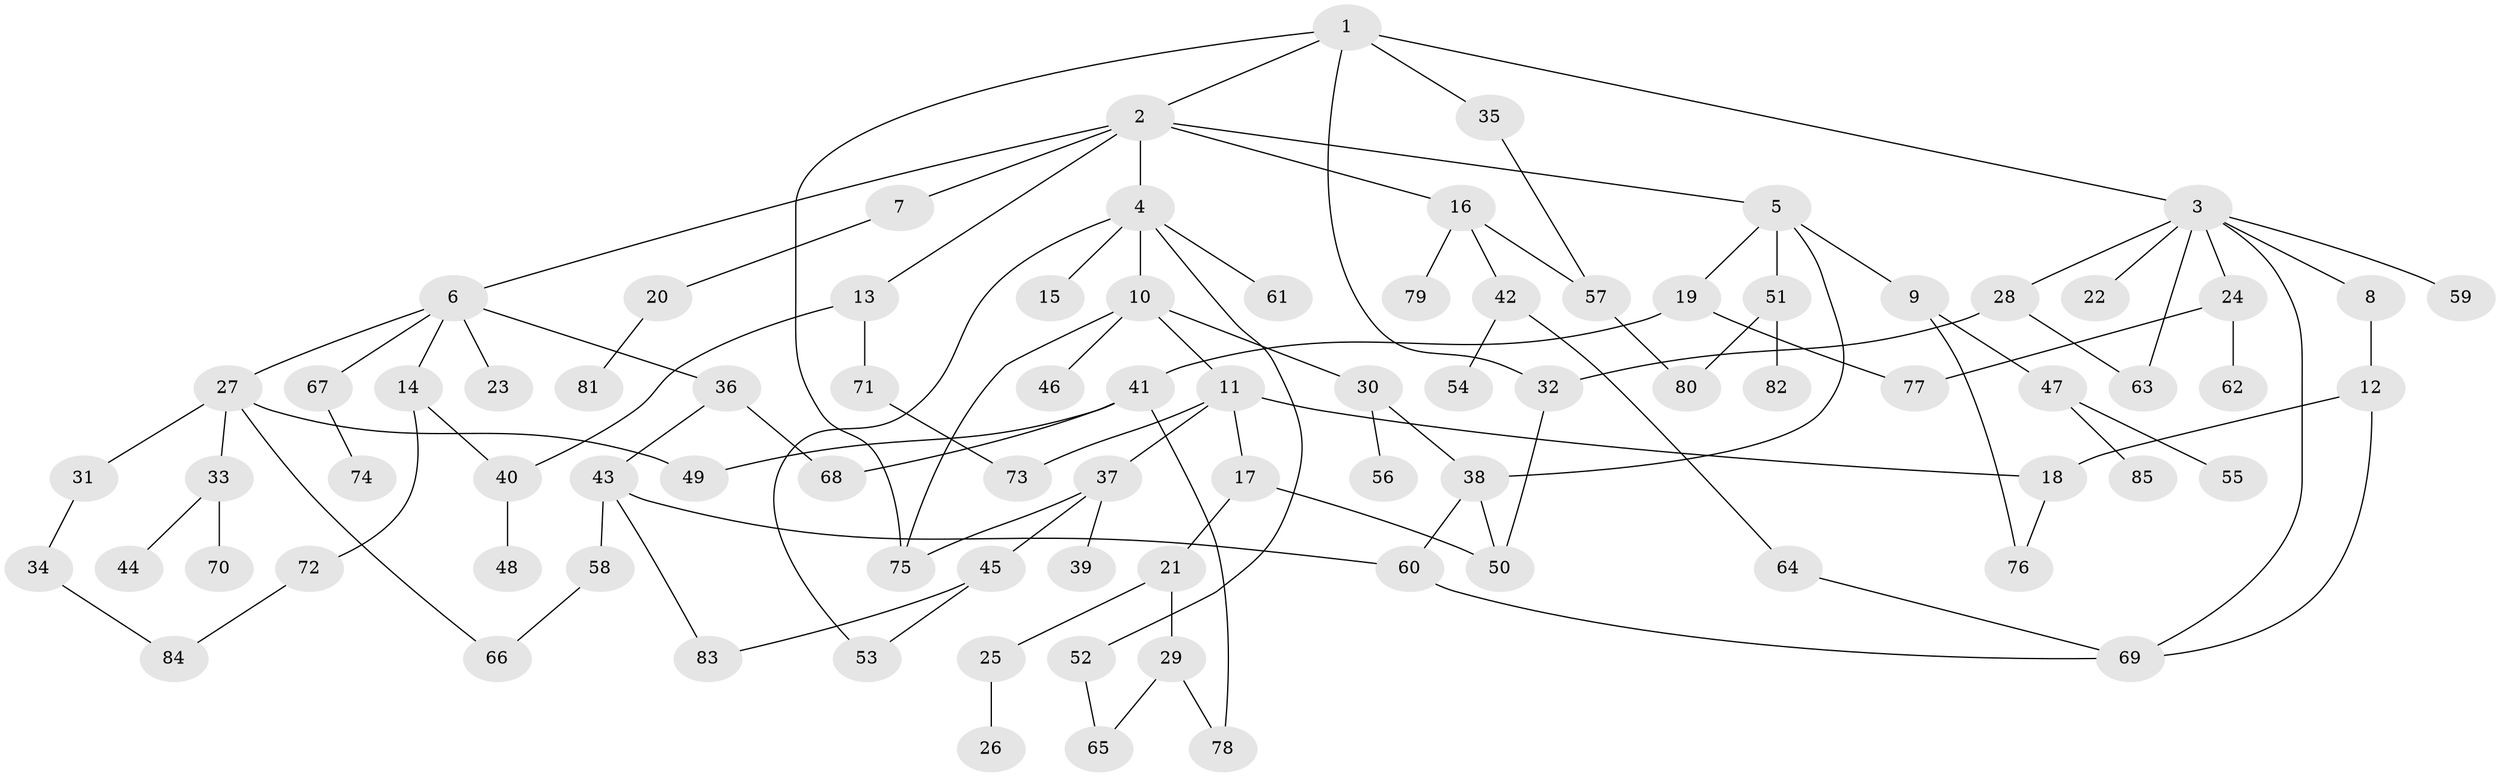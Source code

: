 // coarse degree distribution, {6: 0.07272727272727272, 10: 0.01818181818181818, 5: 0.07272727272727272, 2: 0.2545454545454545, 3: 0.2909090909090909, 4: 0.07272727272727272, 1: 0.21818181818181817}
// Generated by graph-tools (version 1.1) at 2025/41/03/06/25 10:41:30]
// undirected, 85 vertices, 110 edges
graph export_dot {
graph [start="1"]
  node [color=gray90,style=filled];
  1;
  2;
  3;
  4;
  5;
  6;
  7;
  8;
  9;
  10;
  11;
  12;
  13;
  14;
  15;
  16;
  17;
  18;
  19;
  20;
  21;
  22;
  23;
  24;
  25;
  26;
  27;
  28;
  29;
  30;
  31;
  32;
  33;
  34;
  35;
  36;
  37;
  38;
  39;
  40;
  41;
  42;
  43;
  44;
  45;
  46;
  47;
  48;
  49;
  50;
  51;
  52;
  53;
  54;
  55;
  56;
  57;
  58;
  59;
  60;
  61;
  62;
  63;
  64;
  65;
  66;
  67;
  68;
  69;
  70;
  71;
  72;
  73;
  74;
  75;
  76;
  77;
  78;
  79;
  80;
  81;
  82;
  83;
  84;
  85;
  1 -- 2;
  1 -- 3;
  1 -- 35;
  1 -- 32;
  1 -- 75;
  2 -- 4;
  2 -- 5;
  2 -- 6;
  2 -- 7;
  2 -- 13;
  2 -- 16;
  3 -- 8;
  3 -- 22;
  3 -- 24;
  3 -- 28;
  3 -- 59;
  3 -- 69;
  3 -- 63;
  4 -- 10;
  4 -- 15;
  4 -- 52;
  4 -- 53;
  4 -- 61;
  5 -- 9;
  5 -- 19;
  5 -- 38;
  5 -- 51;
  6 -- 14;
  6 -- 23;
  6 -- 27;
  6 -- 36;
  6 -- 67;
  7 -- 20;
  8 -- 12;
  9 -- 47;
  9 -- 76;
  10 -- 11;
  10 -- 30;
  10 -- 46;
  10 -- 75;
  11 -- 17;
  11 -- 18;
  11 -- 37;
  11 -- 73;
  12 -- 69;
  12 -- 18;
  13 -- 71;
  13 -- 40;
  14 -- 40;
  14 -- 72;
  16 -- 42;
  16 -- 79;
  16 -- 57;
  17 -- 21;
  17 -- 50;
  18 -- 76;
  19 -- 41;
  19 -- 77;
  20 -- 81;
  21 -- 25;
  21 -- 29;
  24 -- 62;
  24 -- 77;
  25 -- 26;
  27 -- 31;
  27 -- 33;
  27 -- 66;
  27 -- 49;
  28 -- 32;
  28 -- 63;
  29 -- 65;
  29 -- 78;
  30 -- 56;
  30 -- 38;
  31 -- 34;
  32 -- 50;
  33 -- 44;
  33 -- 70;
  34 -- 84;
  35 -- 57;
  36 -- 43;
  36 -- 68;
  37 -- 39;
  37 -- 45;
  37 -- 75;
  38 -- 60;
  38 -- 50;
  40 -- 48;
  41 -- 49;
  41 -- 78;
  41 -- 68;
  42 -- 54;
  42 -- 64;
  43 -- 58;
  43 -- 83;
  43 -- 60;
  45 -- 83;
  45 -- 53;
  47 -- 55;
  47 -- 85;
  51 -- 82;
  51 -- 80;
  52 -- 65;
  57 -- 80;
  58 -- 66;
  60 -- 69;
  64 -- 69;
  67 -- 74;
  71 -- 73;
  72 -- 84;
}
